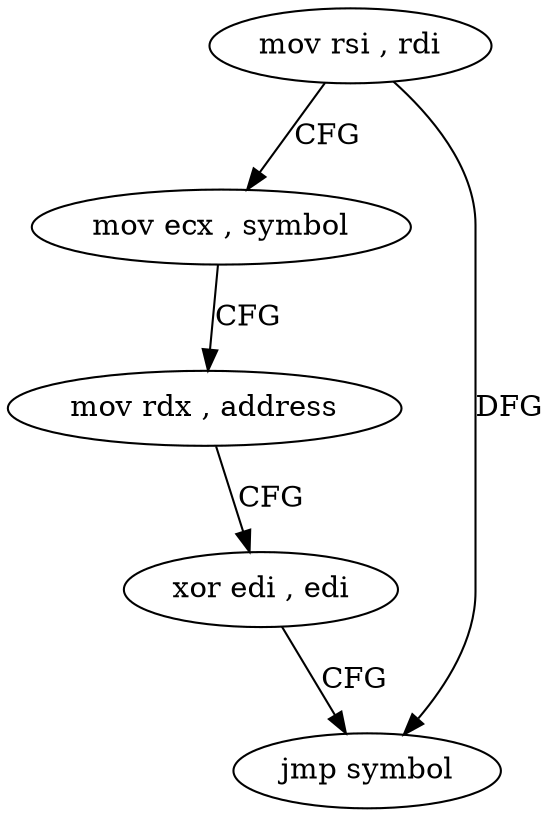 digraph "func" {
"4321408" [label = "mov rsi , rdi" ]
"4321411" [label = "mov ecx , symbol" ]
"4321416" [label = "mov rdx , address" ]
"4321423" [label = "xor edi , edi" ]
"4321425" [label = "jmp symbol" ]
"4321408" -> "4321411" [ label = "CFG" ]
"4321408" -> "4321425" [ label = "DFG" ]
"4321411" -> "4321416" [ label = "CFG" ]
"4321416" -> "4321423" [ label = "CFG" ]
"4321423" -> "4321425" [ label = "CFG" ]
}
